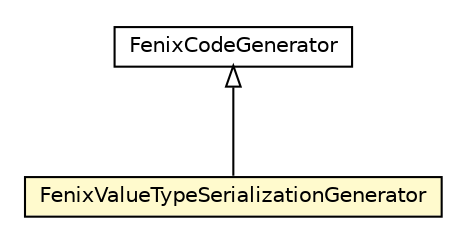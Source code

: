 #!/usr/local/bin/dot
#
# Class diagram 
# Generated by UMLGraph version 5.1 (http://www.umlgraph.org/)
#

digraph G {
	edge [fontname="Helvetica",fontsize=10,labelfontname="Helvetica",labelfontsize=10];
	node [fontname="Helvetica",fontsize=10,shape=plaintext];
	nodesep=0.25;
	ranksep=0.5;
	// pt.ist.fenixframework.pstm.dml.FenixValueTypeSerializationGenerator
	c8608 [label=<<table title="pt.ist.fenixframework.pstm.dml.FenixValueTypeSerializationGenerator" border="0" cellborder="1" cellspacing="0" cellpadding="2" port="p" bgcolor="lemonChiffon" href="./FenixValueTypeSerializationGenerator.html">
		<tr><td><table border="0" cellspacing="0" cellpadding="1">
<tr><td align="center" balign="center"> FenixValueTypeSerializationGenerator </td></tr>
		</table></td></tr>
		</table>>, fontname="Helvetica", fontcolor="black", fontsize=10.0];
	// pt.ist.fenixframework.pstm.dml.FenixCodeGenerator
	c8614 [label=<<table title="pt.ist.fenixframework.pstm.dml.FenixCodeGenerator" border="0" cellborder="1" cellspacing="0" cellpadding="2" port="p" href="./FenixCodeGenerator.html">
		<tr><td><table border="0" cellspacing="0" cellpadding="1">
<tr><td align="center" balign="center"> FenixCodeGenerator </td></tr>
		</table></td></tr>
		</table>>, fontname="Helvetica", fontcolor="black", fontsize=10.0];
	//pt.ist.fenixframework.pstm.dml.FenixValueTypeSerializationGenerator extends pt.ist.fenixframework.pstm.dml.FenixCodeGenerator
	c8614:p -> c8608:p [dir=back,arrowtail=empty];
}

